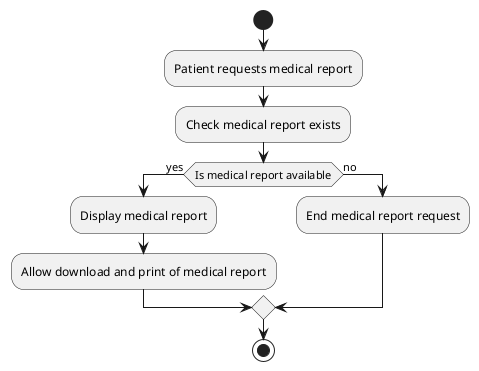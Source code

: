 @startuml
start
:Patient requests medical report;
:Check medical report exists;
if (Is medical report available) then (yes)
  :Display medical report;
  :Allow download and print of medical report;
else (no)
  :End medical report request;
endif
stop
@enduml